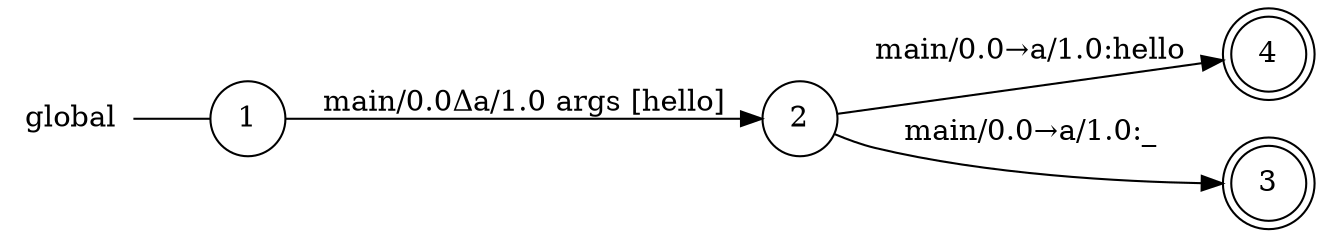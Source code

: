 digraph global {
	rankdir="LR";
	n_0 [label="global", shape="plaintext"];
	n_1 [id="1", shape=circle, label="1"];
	n_0 -> n_1 [arrowhead=none];
	n_2 [id="4", shape=doublecircle, label="4"];
	n_3 [id="3", shape=doublecircle, label="3"];
	n_4 [id="2", shape=circle, label="2"];

	n_1 -> n_4 [id="[$e|0]", label="main/0.0Δa/1.0 args [hello]"];
	n_4 -> n_2 [id="[$e|2]", label="main/0.0→a/1.0:hello"];
	n_4 -> n_3 [id="[$e|1]", label="main/0.0→a/1.0:_"];
}
